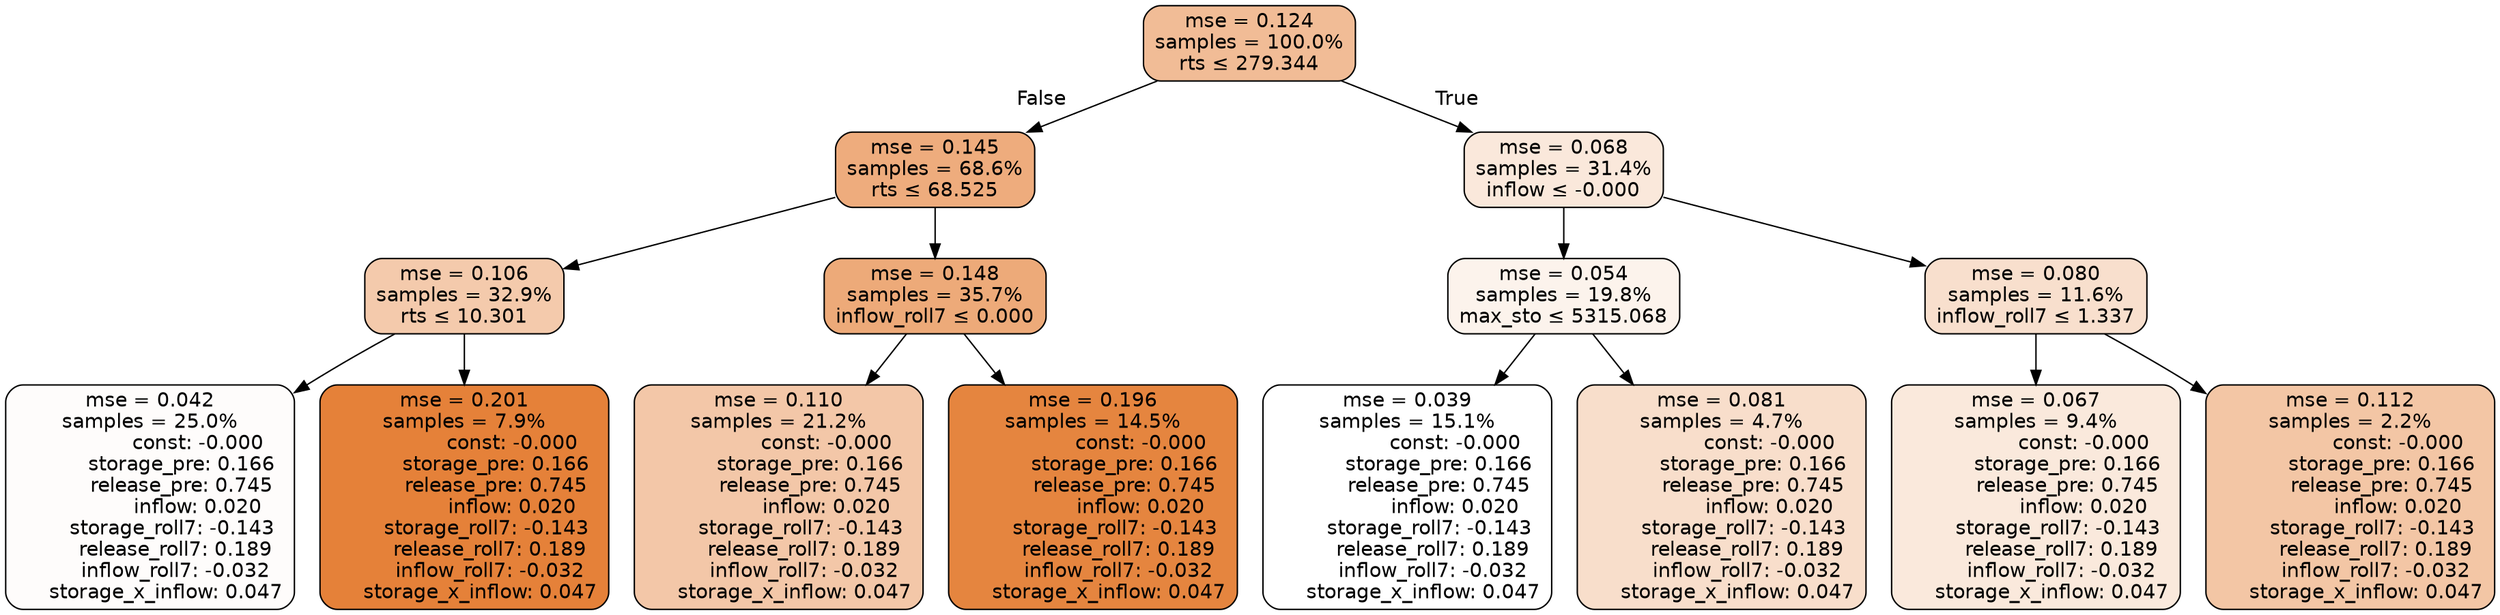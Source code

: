 digraph tree {
node [shape=rectangle, style="filled, rounded", color="black", fontname=helvetica] ;
edge [fontname=helvetica] ;
	"0" [label="mse = 0.124
samples = 100.0%
rts &le; 279.344", fillcolor="#f1bc96"]
	"1" [label="mse = 0.145
samples = 68.6%
rts &le; 68.525", fillcolor="#eeac7d"]
	"2" [label="mse = 0.106
samples = 32.9%
rts &le; 10.301", fillcolor="#f4caac"]
	"3" [label="mse = 0.042
samples = 25.0%
               const: -0.000
          storage_pre: 0.166
          release_pre: 0.745
               inflow: 0.020
       storage_roll7: -0.143
        release_roll7: 0.189
        inflow_roll7: -0.032
     storage_x_inflow: 0.047", fillcolor="#fefcfb"]
	"4" [label="mse = 0.201
samples = 7.9%
               const: -0.000
          storage_pre: 0.166
          release_pre: 0.745
               inflow: 0.020
       storage_roll7: -0.143
        release_roll7: 0.189
        inflow_roll7: -0.032
     storage_x_inflow: 0.047", fillcolor="#e58139"]
	"5" [label="mse = 0.148
samples = 35.7%
inflow_roll7 &le; 0.000", fillcolor="#edaa79"]
	"6" [label="mse = 0.110
samples = 21.2%
               const: -0.000
          storage_pre: 0.166
          release_pre: 0.745
               inflow: 0.020
       storage_roll7: -0.143
        release_roll7: 0.189
        inflow_roll7: -0.032
     storage_x_inflow: 0.047", fillcolor="#f3c7a8"]
	"7" [label="mse = 0.196
samples = 14.5%
               const: -0.000
          storage_pre: 0.166
          release_pre: 0.745
               inflow: 0.020
       storage_roll7: -0.143
        release_roll7: 0.189
        inflow_roll7: -0.032
     storage_x_inflow: 0.047", fillcolor="#e5853f"]
	"8" [label="mse = 0.068
samples = 31.4%
inflow &le; -0.000", fillcolor="#fae8db"]
	"9" [label="mse = 0.054
samples = 19.8%
max_sto &le; 5315.068", fillcolor="#fcf3ec"]
	"10" [label="mse = 0.039
samples = 15.1%
               const: -0.000
          storage_pre: 0.166
          release_pre: 0.745
               inflow: 0.020
       storage_roll7: -0.143
        release_roll7: 0.189
        inflow_roll7: -0.032
     storage_x_inflow: 0.047", fillcolor="#ffffff"]
	"11" [label="mse = 0.081
samples = 4.7%
               const: -0.000
          storage_pre: 0.166
          release_pre: 0.745
               inflow: 0.020
       storage_roll7: -0.143
        release_roll7: 0.189
        inflow_roll7: -0.032
     storage_x_inflow: 0.047", fillcolor="#f8decb"]
	"12" [label="mse = 0.080
samples = 11.6%
inflow_roll7 &le; 1.337", fillcolor="#f8dfcd"]
	"13" [label="mse = 0.067
samples = 9.4%
               const: -0.000
          storage_pre: 0.166
          release_pre: 0.745
               inflow: 0.020
       storage_roll7: -0.143
        release_roll7: 0.189
        inflow_roll7: -0.032
     storage_x_inflow: 0.047", fillcolor="#fae9dc"]
	"14" [label="mse = 0.112
samples = 2.2%
               const: -0.000
          storage_pre: 0.166
          release_pre: 0.745
               inflow: 0.020
       storage_roll7: -0.143
        release_roll7: 0.189
        inflow_roll7: -0.032
     storage_x_inflow: 0.047", fillcolor="#f3c6a5"]

	"0" -> "1" [labeldistance=2.5, labelangle=45, headlabel="False"]
	"1" -> "2"
	"2" -> "3"
	"2" -> "4"
	"1" -> "5"
	"5" -> "6"
	"5" -> "7"
	"0" -> "8" [labeldistance=2.5, labelangle=-45, headlabel="True"]
	"8" -> "9"
	"9" -> "10"
	"9" -> "11"
	"8" -> "12"
	"12" -> "13"
	"12" -> "14"
}